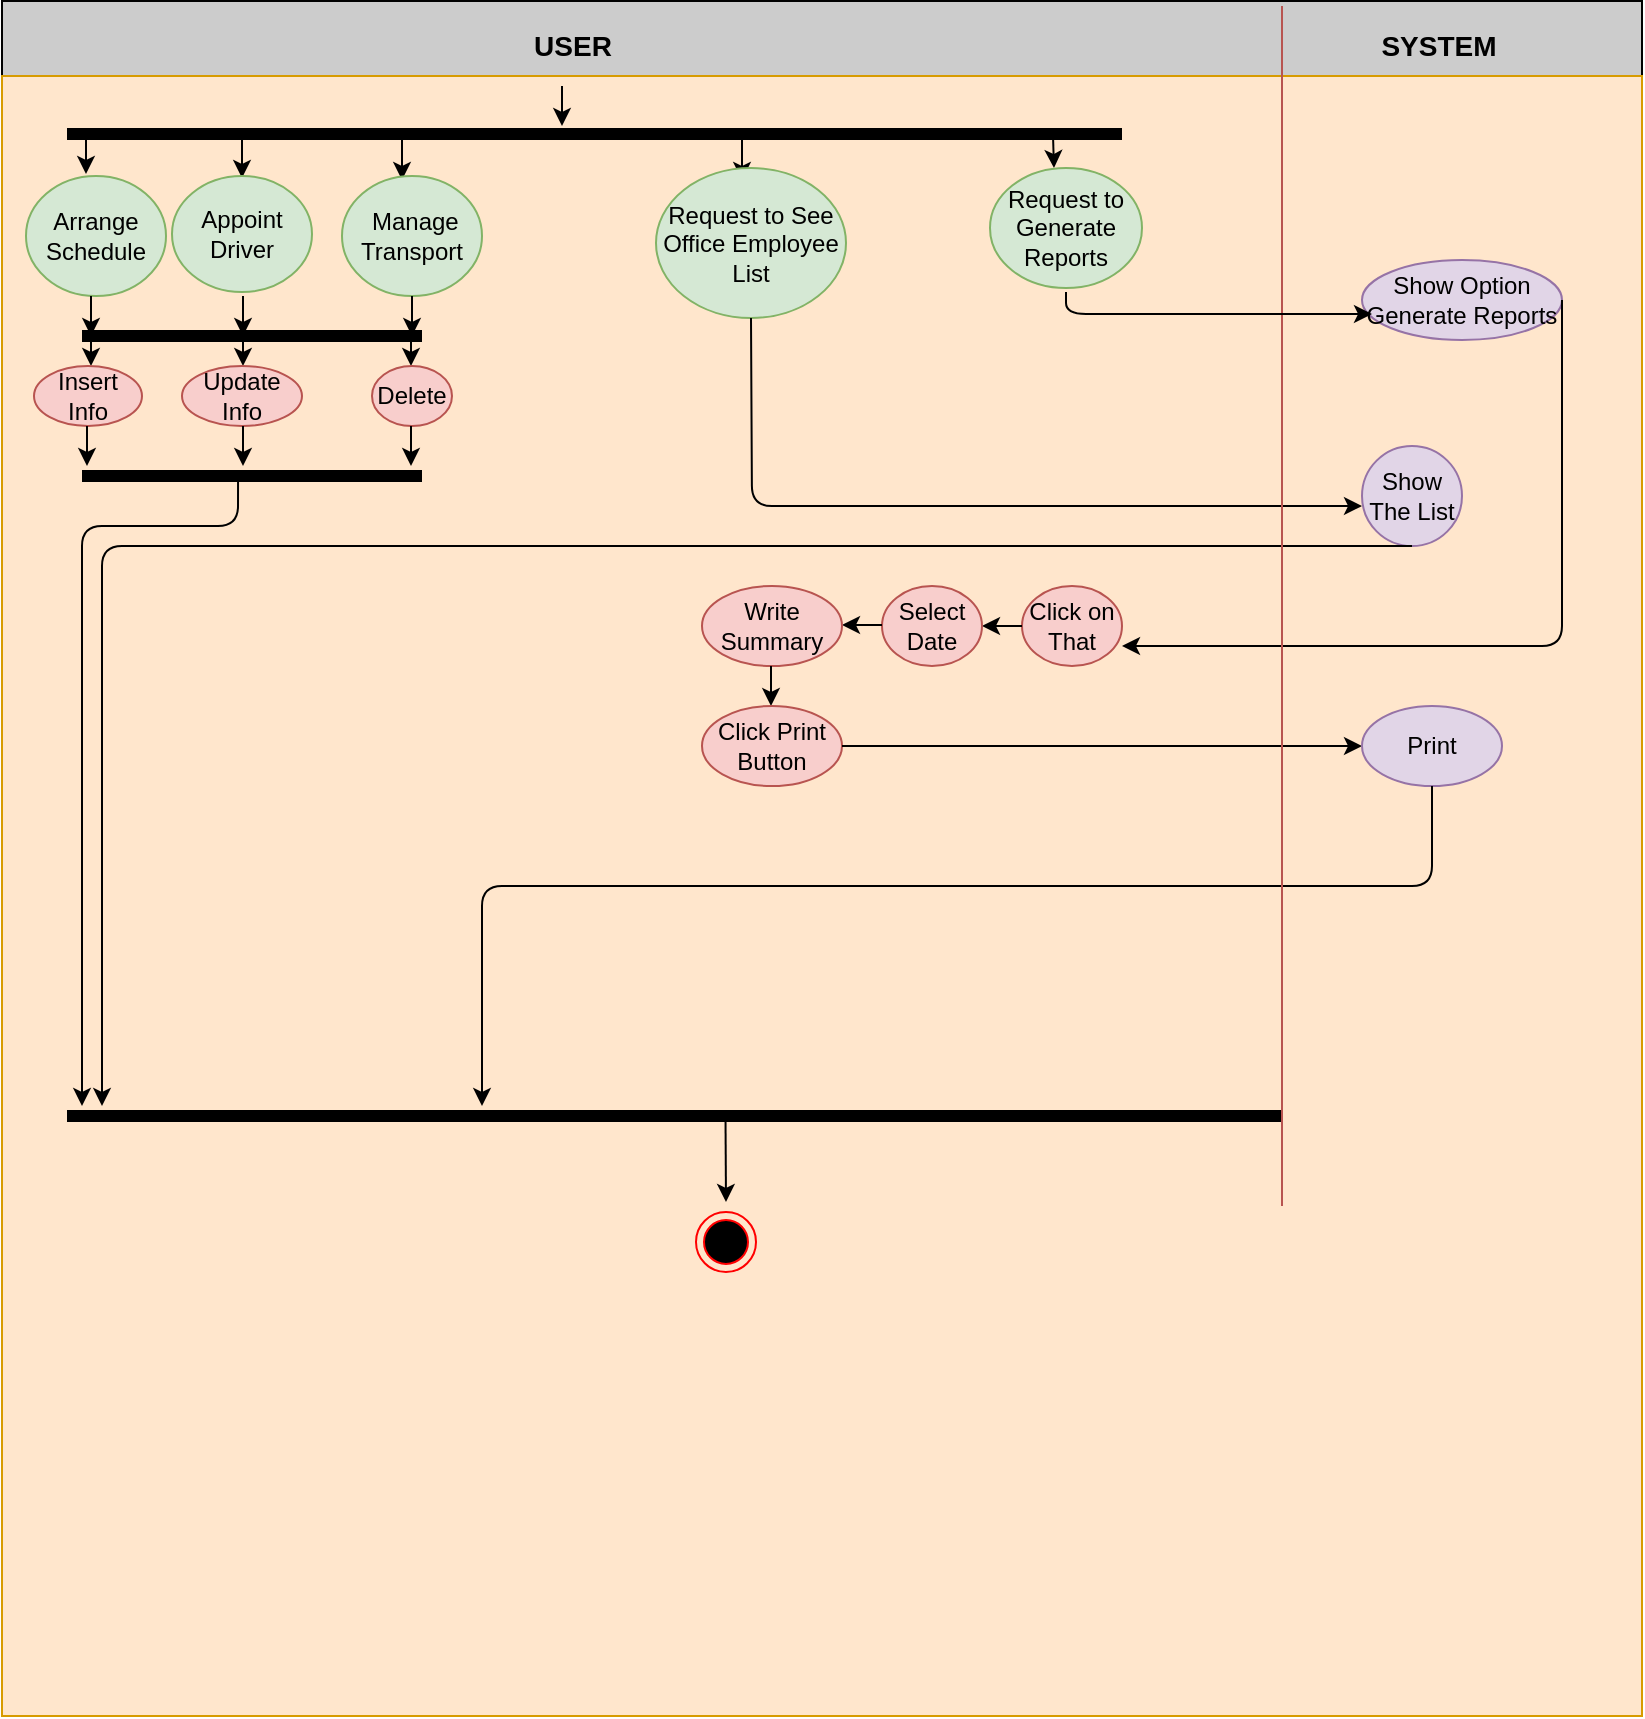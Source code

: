 <mxfile version="15.3.3" type="github">
  <diagram id="_wfkWbKzElkamheng1E5" name="Page-1">
    <mxGraphModel dx="1295" dy="714" grid="0" gridSize="10" guides="1" tooltips="1" connect="1" arrows="1" fold="1" page="1" pageScale="1" pageWidth="827" pageHeight="1169" math="0" shadow="0">
      <root>
        <mxCell id="0" />
        <mxCell id="1" parent="0" />
        <mxCell id="tYKm-1OZHqFl5Lqsl_aW-67" value="" style="rounded=0;whiteSpace=wrap;html=1;strokeColor=#000000;fillColor=#CCCCCC;" parent="1" vertex="1">
          <mxGeometry y="37.5" width="820" height="45" as="geometry" />
        </mxCell>
        <mxCell id="tYKm-1OZHqFl5Lqsl_aW-66" value="" style="whiteSpace=wrap;html=1;aspect=fixed;strokeColor=#d79b00;fillColor=#ffe6cc;" parent="1" vertex="1">
          <mxGeometry y="75" width="820" height="820" as="geometry" />
        </mxCell>
        <mxCell id="tYKm-1OZHqFl5Lqsl_aW-1" value="&lt;b&gt;&lt;font style=&quot;font-size: 14px&quot;&gt;USER&lt;/font&gt;&lt;/b&gt;" style="text;html=1;align=center;verticalAlign=middle;resizable=0;points=[];autosize=1;strokeColor=none;" parent="1" vertex="1">
          <mxGeometry x="260" y="50" width="50" height="20" as="geometry" />
        </mxCell>
        <mxCell id="tYKm-1OZHqFl5Lqsl_aW-2" value="&lt;b&gt;&lt;font style=&quot;font-size: 14px&quot;&gt;SYSTEM&lt;/font&gt;&lt;/b&gt;" style="text;html=1;align=center;verticalAlign=middle;resizable=0;points=[];autosize=1;strokeColor=none;" parent="1" vertex="1">
          <mxGeometry x="683" y="50" width="70" height="20" as="geometry" />
        </mxCell>
        <mxCell id="tYKm-1OZHqFl5Lqsl_aW-3" value="" style="shape=line;html=1;strokeWidth=6;" parent="1" vertex="1">
          <mxGeometry x="32.5" y="590" width="607.5" height="10" as="geometry" />
        </mxCell>
        <mxCell id="tYKm-1OZHqFl5Lqsl_aW-5" value="" style="endArrow=classic;html=1;" parent="1" edge="1">
          <mxGeometry width="50" height="50" relative="1" as="geometry">
            <mxPoint x="280" y="80" as="sourcePoint" />
            <mxPoint x="280" y="100" as="targetPoint" />
          </mxGeometry>
        </mxCell>
        <mxCell id="tYKm-1OZHqFl5Lqsl_aW-6" value="" style="endArrow=classic;html=1;" parent="1" edge="1">
          <mxGeometry width="50" height="50" relative="1" as="geometry">
            <mxPoint x="42" y="104" as="sourcePoint" />
            <mxPoint x="42" y="124" as="targetPoint" />
          </mxGeometry>
        </mxCell>
        <mxCell id="tYKm-1OZHqFl5Lqsl_aW-7" value="" style="endArrow=classic;html=1;" parent="1" edge="1">
          <mxGeometry width="50" height="50" relative="1" as="geometry">
            <mxPoint x="120" y="106" as="sourcePoint" />
            <mxPoint x="120" y="126" as="targetPoint" />
          </mxGeometry>
        </mxCell>
        <mxCell id="tYKm-1OZHqFl5Lqsl_aW-8" value="" style="endArrow=classic;html=1;" parent="1" edge="1">
          <mxGeometry width="50" height="50" relative="1" as="geometry">
            <mxPoint x="200" y="107" as="sourcePoint" />
            <mxPoint x="200" y="127" as="targetPoint" />
          </mxGeometry>
        </mxCell>
        <mxCell id="tYKm-1OZHqFl5Lqsl_aW-9" value="" style="endArrow=classic;html=1;" parent="1" edge="1">
          <mxGeometry width="50" height="50" relative="1" as="geometry">
            <mxPoint x="370" y="107" as="sourcePoint" />
            <mxPoint x="370" y="127" as="targetPoint" />
          </mxGeometry>
        </mxCell>
        <mxCell id="tYKm-1OZHqFl5Lqsl_aW-11" value="" style="endArrow=classic;html=1;exitX=0.874;exitY=0.7;exitDx=0;exitDy=0;exitPerimeter=0;" parent="1" edge="1">
          <mxGeometry width="50" height="50" relative="1" as="geometry">
            <mxPoint x="525.535" y="106" as="sourcePoint" />
            <mxPoint x="526" y="121" as="targetPoint" />
            <Array as="points">
              <mxPoint x="526" y="121" />
            </Array>
          </mxGeometry>
        </mxCell>
        <mxCell id="tYKm-1OZHqFl5Lqsl_aW-14" value="Arrange Schedule" style="ellipse;whiteSpace=wrap;html=1;strokeColor=#82b366;fillColor=#d5e8d4;" parent="1" vertex="1">
          <mxGeometry x="12" y="125" width="70" height="60" as="geometry" />
        </mxCell>
        <mxCell id="tYKm-1OZHqFl5Lqsl_aW-15" value="&amp;nbsp;Manage Transport" style="ellipse;whiteSpace=wrap;html=1;strokeColor=#82b366;fillColor=#d5e8d4;" parent="1" vertex="1">
          <mxGeometry x="170" y="125" width="70" height="60" as="geometry" />
        </mxCell>
        <mxCell id="tYKm-1OZHqFl5Lqsl_aW-16" value="Request to See Office Employee List" style="ellipse;whiteSpace=wrap;html=1;strokeColor=#82b366;fillColor=#d5e8d4;" parent="1" vertex="1">
          <mxGeometry x="327" y="121" width="95" height="75" as="geometry" />
        </mxCell>
        <mxCell id="tYKm-1OZHqFl5Lqsl_aW-17" value="" style="endArrow=classic;html=1;" parent="1" edge="1">
          <mxGeometry width="50" height="50" relative="1" as="geometry">
            <mxPoint x="205" y="185" as="sourcePoint" />
            <mxPoint x="205" y="205" as="targetPoint" />
          </mxGeometry>
        </mxCell>
        <mxCell id="tYKm-1OZHqFl5Lqsl_aW-18" value="" style="endArrow=classic;html=1;" parent="1" edge="1">
          <mxGeometry width="50" height="50" relative="1" as="geometry">
            <mxPoint x="120.5" y="185" as="sourcePoint" />
            <mxPoint x="120.5" y="205" as="targetPoint" />
          </mxGeometry>
        </mxCell>
        <mxCell id="tYKm-1OZHqFl5Lqsl_aW-19" value="" style="endArrow=classic;html=1;" parent="1" edge="1">
          <mxGeometry width="50" height="50" relative="1" as="geometry">
            <mxPoint x="44.5" y="185" as="sourcePoint" />
            <mxPoint x="44.5" y="205" as="targetPoint" />
          </mxGeometry>
        </mxCell>
        <mxCell id="tYKm-1OZHqFl5Lqsl_aW-20" value="" style="shape=line;html=1;strokeWidth=6;" parent="1" vertex="1">
          <mxGeometry x="40" y="200" width="170" height="10" as="geometry" />
        </mxCell>
        <mxCell id="tYKm-1OZHqFl5Lqsl_aW-21" value="" style="endArrow=classic;html=1;" parent="1" edge="1">
          <mxGeometry width="50" height="50" relative="1" as="geometry">
            <mxPoint x="204.5" y="200" as="sourcePoint" />
            <mxPoint x="204.5" y="220" as="targetPoint" />
          </mxGeometry>
        </mxCell>
        <mxCell id="tYKm-1OZHqFl5Lqsl_aW-22" value="" style="endArrow=classic;html=1;" parent="1" edge="1">
          <mxGeometry width="50" height="50" relative="1" as="geometry">
            <mxPoint x="120.5" y="200" as="sourcePoint" />
            <mxPoint x="120.5" y="220" as="targetPoint" />
          </mxGeometry>
        </mxCell>
        <mxCell id="tYKm-1OZHqFl5Lqsl_aW-23" value="" style="endArrow=classic;html=1;" parent="1" edge="1">
          <mxGeometry width="50" height="50" relative="1" as="geometry">
            <mxPoint x="44.5" y="200" as="sourcePoint" />
            <mxPoint x="44.5" y="220" as="targetPoint" />
          </mxGeometry>
        </mxCell>
        <mxCell id="tYKm-1OZHqFl5Lqsl_aW-24" value="Insert Info" style="ellipse;whiteSpace=wrap;html=1;strokeColor=#b85450;fillColor=#f8cecc;" parent="1" vertex="1">
          <mxGeometry x="16" y="220" width="54" height="30" as="geometry" />
        </mxCell>
        <mxCell id="tYKm-1OZHqFl5Lqsl_aW-25" value="Update Info" style="ellipse;whiteSpace=wrap;html=1;strokeColor=#b85450;fillColor=#f8cecc;" parent="1" vertex="1">
          <mxGeometry x="90" y="220" width="60" height="30" as="geometry" />
        </mxCell>
        <mxCell id="tYKm-1OZHqFl5Lqsl_aW-26" value="Delete" style="ellipse;whiteSpace=wrap;html=1;strokeColor=#b85450;fillColor=#f8cecc;" parent="1" vertex="1">
          <mxGeometry x="185" y="220" width="40" height="30" as="geometry" />
        </mxCell>
        <mxCell id="tYKm-1OZHqFl5Lqsl_aW-27" value="" style="endArrow=classic;html=1;" parent="1" edge="1">
          <mxGeometry width="50" height="50" relative="1" as="geometry">
            <mxPoint x="204.5" y="250" as="sourcePoint" />
            <mxPoint x="204.5" y="270" as="targetPoint" />
          </mxGeometry>
        </mxCell>
        <mxCell id="tYKm-1OZHqFl5Lqsl_aW-28" value="" style="endArrow=classic;html=1;" parent="1" edge="1">
          <mxGeometry width="50" height="50" relative="1" as="geometry">
            <mxPoint x="120.5" y="250" as="sourcePoint" />
            <mxPoint x="120.5" y="270" as="targetPoint" />
          </mxGeometry>
        </mxCell>
        <mxCell id="tYKm-1OZHqFl5Lqsl_aW-29" value="" style="endArrow=classic;html=1;" parent="1" edge="1">
          <mxGeometry width="50" height="50" relative="1" as="geometry">
            <mxPoint x="42.5" y="250" as="sourcePoint" />
            <mxPoint x="42.5" y="270" as="targetPoint" />
          </mxGeometry>
        </mxCell>
        <mxCell id="tYKm-1OZHqFl5Lqsl_aW-30" value="" style="shape=line;html=1;strokeWidth=6;" parent="1" vertex="1">
          <mxGeometry x="40" y="270" width="170" height="10" as="geometry" />
        </mxCell>
        <mxCell id="tYKm-1OZHqFl5Lqsl_aW-31" value="" style="endArrow=classic;html=1;exitX=0.459;exitY=0.34;exitDx=0;exitDy=0;exitPerimeter=0;" parent="1" source="tYKm-1OZHqFl5Lqsl_aW-30" edge="1">
          <mxGeometry width="50" height="50" relative="1" as="geometry">
            <mxPoint x="270" y="350" as="sourcePoint" />
            <mxPoint x="40" y="590" as="targetPoint" />
            <Array as="points">
              <mxPoint x="118" y="300" />
              <mxPoint x="40" y="300" />
            </Array>
          </mxGeometry>
        </mxCell>
        <mxCell id="tYKm-1OZHqFl5Lqsl_aW-32" value="" style="endArrow=classic;html=1;exitX=0.5;exitY=1;exitDx=0;exitDy=0;" parent="1" source="tYKm-1OZHqFl5Lqsl_aW-16" edge="1">
          <mxGeometry width="50" height="50" relative="1" as="geometry">
            <mxPoint x="270" y="60" as="sourcePoint" />
            <mxPoint x="680" y="290" as="targetPoint" />
            <Array as="points">
              <mxPoint x="375" y="290" />
            </Array>
          </mxGeometry>
        </mxCell>
        <mxCell id="tYKm-1OZHqFl5Lqsl_aW-33" value="Show The List" style="ellipse;whiteSpace=wrap;html=1;strokeColor=#9673a6;fillColor=#e1d5e7;" parent="1" vertex="1">
          <mxGeometry x="680" y="260" width="50" height="50" as="geometry" />
        </mxCell>
        <mxCell id="tYKm-1OZHqFl5Lqsl_aW-34" value="" style="endArrow=classic;html=1;exitX=0.5;exitY=1;exitDx=0;exitDy=0;" parent="1" source="tYKm-1OZHqFl5Lqsl_aW-33" edge="1">
          <mxGeometry width="50" height="50" relative="1" as="geometry">
            <mxPoint x="270" y="360" as="sourcePoint" />
            <mxPoint x="50" y="590" as="targetPoint" />
            <Array as="points">
              <mxPoint x="50" y="310" />
            </Array>
          </mxGeometry>
        </mxCell>
        <mxCell id="tYKm-1OZHqFl5Lqsl_aW-39" value="Request to Generate Reports" style="ellipse;whiteSpace=wrap;html=1;strokeColor=#82b366;fillColor=#d5e8d4;" parent="1" vertex="1">
          <mxGeometry x="494" y="121" width="76" height="60" as="geometry" />
        </mxCell>
        <mxCell id="tYKm-1OZHqFl5Lqsl_aW-41" value="Show Option Generate Reports" style="ellipse;whiteSpace=wrap;html=1;strokeColor=#9673a6;fillColor=#e1d5e7;" parent="1" vertex="1">
          <mxGeometry x="680" y="167" width="100" height="40" as="geometry" />
        </mxCell>
        <mxCell id="tYKm-1OZHqFl5Lqsl_aW-42" value="" style="endArrow=classic;html=1;exitX=1;exitY=0.5;exitDx=0;exitDy=0;" parent="1" source="tYKm-1OZHqFl5Lqsl_aW-41" edge="1">
          <mxGeometry width="50" height="50" relative="1" as="geometry">
            <mxPoint x="710" y="310" as="sourcePoint" />
            <mxPoint x="560" y="360" as="targetPoint" />
            <Array as="points">
              <mxPoint x="780" y="360" />
            </Array>
          </mxGeometry>
        </mxCell>
        <mxCell id="tYKm-1OZHqFl5Lqsl_aW-43" value="Click on That" style="ellipse;whiteSpace=wrap;html=1;strokeColor=#b85450;fillColor=#f8cecc;" parent="1" vertex="1">
          <mxGeometry x="510" y="330" width="50" height="40" as="geometry" />
        </mxCell>
        <mxCell id="tYKm-1OZHqFl5Lqsl_aW-45" value="" style="endArrow=classic;html=1;exitX=0;exitY=0.5;exitDx=0;exitDy=0;" parent="1" source="tYKm-1OZHqFl5Lqsl_aW-43" edge="1">
          <mxGeometry width="50" height="50" relative="1" as="geometry">
            <mxPoint x="710" y="310" as="sourcePoint" />
            <mxPoint x="490" y="350" as="targetPoint" />
          </mxGeometry>
        </mxCell>
        <mxCell id="tYKm-1OZHqFl5Lqsl_aW-46" value="Select Date" style="ellipse;whiteSpace=wrap;html=1;strokeColor=#b85450;fillColor=#f8cecc;" parent="1" vertex="1">
          <mxGeometry x="440" y="330" width="50" height="40" as="geometry" />
        </mxCell>
        <mxCell id="tYKm-1OZHqFl5Lqsl_aW-48" value="" style="endArrow=classic;html=1;exitX=0;exitY=0.5;exitDx=0;exitDy=0;" parent="1" edge="1">
          <mxGeometry width="50" height="50" relative="1" as="geometry">
            <mxPoint x="440" y="349.5" as="sourcePoint" />
            <mxPoint x="420" y="349.5" as="targetPoint" />
          </mxGeometry>
        </mxCell>
        <mxCell id="tYKm-1OZHqFl5Lqsl_aW-49" value="Write Summary" style="ellipse;whiteSpace=wrap;html=1;strokeColor=#b85450;fillColor=#f8cecc;" parent="1" vertex="1">
          <mxGeometry x="350" y="330" width="70" height="40" as="geometry" />
        </mxCell>
        <mxCell id="tYKm-1OZHqFl5Lqsl_aW-50" value="" style="endArrow=classic;html=1;" parent="1" edge="1">
          <mxGeometry width="50" height="50" relative="1" as="geometry">
            <mxPoint x="384.5" y="370" as="sourcePoint" />
            <mxPoint x="384.5" y="390" as="targetPoint" />
          </mxGeometry>
        </mxCell>
        <mxCell id="tYKm-1OZHqFl5Lqsl_aW-51" value="Click Print Button" style="ellipse;whiteSpace=wrap;html=1;strokeColor=#b85450;fillColor=#f8cecc;" parent="1" vertex="1">
          <mxGeometry x="350" y="390" width="70" height="40" as="geometry" />
        </mxCell>
        <mxCell id="tYKm-1OZHqFl5Lqsl_aW-52" value="" style="endArrow=classic;html=1;exitX=1;exitY=0.5;exitDx=0;exitDy=0;" parent="1" source="tYKm-1OZHqFl5Lqsl_aW-51" edge="1">
          <mxGeometry width="50" height="50" relative="1" as="geometry">
            <mxPoint x="380" y="310" as="sourcePoint" />
            <mxPoint x="680" y="410" as="targetPoint" />
          </mxGeometry>
        </mxCell>
        <mxCell id="tYKm-1OZHqFl5Lqsl_aW-53" value="Print" style="ellipse;whiteSpace=wrap;html=1;strokeColor=#9673a6;fillColor=#e1d5e7;" parent="1" vertex="1">
          <mxGeometry x="680" y="390" width="70" height="40" as="geometry" />
        </mxCell>
        <mxCell id="tYKm-1OZHqFl5Lqsl_aW-54" value="" style="endArrow=classic;html=1;exitX=0.5;exitY=1;exitDx=0;exitDy=0;" parent="1" source="tYKm-1OZHqFl5Lqsl_aW-53" edge="1">
          <mxGeometry width="50" height="50" relative="1" as="geometry">
            <mxPoint x="380" y="420" as="sourcePoint" />
            <mxPoint x="240" y="590" as="targetPoint" />
            <Array as="points">
              <mxPoint x="715" y="480" />
              <mxPoint x="240" y="480" />
            </Array>
          </mxGeometry>
        </mxCell>
        <mxCell id="tYKm-1OZHqFl5Lqsl_aW-62" value="" style="shape=line;html=1;strokeWidth=6;" parent="1" vertex="1">
          <mxGeometry x="32.5" y="99" width="527.5" height="10" as="geometry" />
        </mxCell>
        <mxCell id="tYKm-1OZHqFl5Lqsl_aW-63" value="" style="endArrow=none;html=1;fillColor=#f8cecc;strokeColor=#b85450;" parent="1" edge="1">
          <mxGeometry width="50" height="50" relative="1" as="geometry">
            <mxPoint x="640" y="640" as="sourcePoint" />
            <mxPoint x="640" y="40" as="targetPoint" />
          </mxGeometry>
        </mxCell>
        <mxCell id="tYKm-1OZHqFl5Lqsl_aW-64" value="" style="endArrow=classic;html=1;exitX=0.542;exitY=0.986;exitDx=0;exitDy=0;exitPerimeter=0;" parent="1" edge="1">
          <mxGeometry width="50" height="50" relative="1" as="geometry">
            <mxPoint x="361.765" y="597.86" as="sourcePoint" />
            <mxPoint x="362" y="638" as="targetPoint" />
          </mxGeometry>
        </mxCell>
        <mxCell id="tYKm-1OZHqFl5Lqsl_aW-65" value="" style="ellipse;html=1;shape=endState;fillColor=#000000;strokeColor=#ff0000;" parent="1" vertex="1">
          <mxGeometry x="347" y="643" width="30" height="30" as="geometry" />
        </mxCell>
        <mxCell id="Clt-hrLnbmjU5YiTPSkA-1" value="Appoint&lt;br&gt;Driver" style="ellipse;whiteSpace=wrap;html=1;strokeColor=#82b366;fillColor=#d5e8d4;" vertex="1" parent="1">
          <mxGeometry x="85" y="125" width="70" height="58" as="geometry" />
        </mxCell>
        <mxCell id="Clt-hrLnbmjU5YiTPSkA-2" value="" style="endArrow=classic;html=1;sourcePerimeterSpacing=8;targetPerimeterSpacing=8;strokeColor=#000000;exitX=0.5;exitY=1;exitDx=0;exitDy=0;" edge="1" parent="1">
          <mxGeometry width="50" height="50" relative="1" as="geometry">
            <mxPoint x="532" y="183" as="sourcePoint" />
            <mxPoint x="685" y="194" as="targetPoint" />
            <Array as="points">
              <mxPoint x="532" y="194" />
            </Array>
          </mxGeometry>
        </mxCell>
      </root>
    </mxGraphModel>
  </diagram>
</mxfile>
